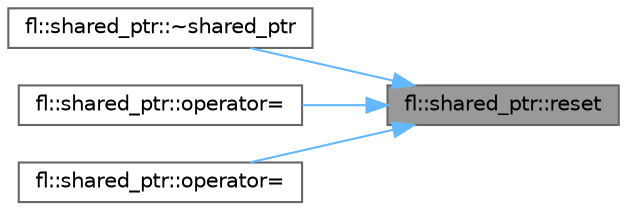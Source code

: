 digraph "fl::shared_ptr::reset"
{
 // INTERACTIVE_SVG=YES
 // LATEX_PDF_SIZE
  bgcolor="transparent";
  edge [fontname=Helvetica,fontsize=10,labelfontname=Helvetica,labelfontsize=10];
  node [fontname=Helvetica,fontsize=10,shape=box,height=0.2,width=0.4];
  rankdir="RL";
  Node1 [id="Node000001",label="fl::shared_ptr::reset",height=0.2,width=0.4,color="gray40", fillcolor="grey60", style="filled", fontcolor="black",tooltip=" "];
  Node1 -> Node2 [id="edge1_Node000001_Node000002",dir="back",color="steelblue1",style="solid",tooltip=" "];
  Node2 [id="Node000002",label="fl::shared_ptr::~shared_ptr",height=0.2,width=0.4,color="grey40", fillcolor="white", style="filled",URL="$d1/d74/classfl_1_1shared__ptr_ae57e1820d431176b177bf50595ccbc0e.html#ae57e1820d431176b177bf50595ccbc0e",tooltip=" "];
  Node1 -> Node3 [id="edge2_Node000001_Node000003",dir="back",color="steelblue1",style="solid",tooltip=" "];
  Node3 [id="Node000003",label="fl::shared_ptr::operator=",height=0.2,width=0.4,color="grey40", fillcolor="white", style="filled",URL="$d1/d74/classfl_1_1shared__ptr_aefcf3346842aaa3bab00f119ed6d4f8f.html#aefcf3346842aaa3bab00f119ed6d4f8f",tooltip=" "];
  Node1 -> Node4 [id="edge3_Node000001_Node000004",dir="back",color="steelblue1",style="solid",tooltip=" "];
  Node4 [id="Node000004",label="fl::shared_ptr::operator=",height=0.2,width=0.4,color="grey40", fillcolor="white", style="filled",URL="$d1/d74/classfl_1_1shared__ptr_abe30e697e86ac7450e22564f3b6366b7.html#abe30e697e86ac7450e22564f3b6366b7",tooltip=" "];
}
